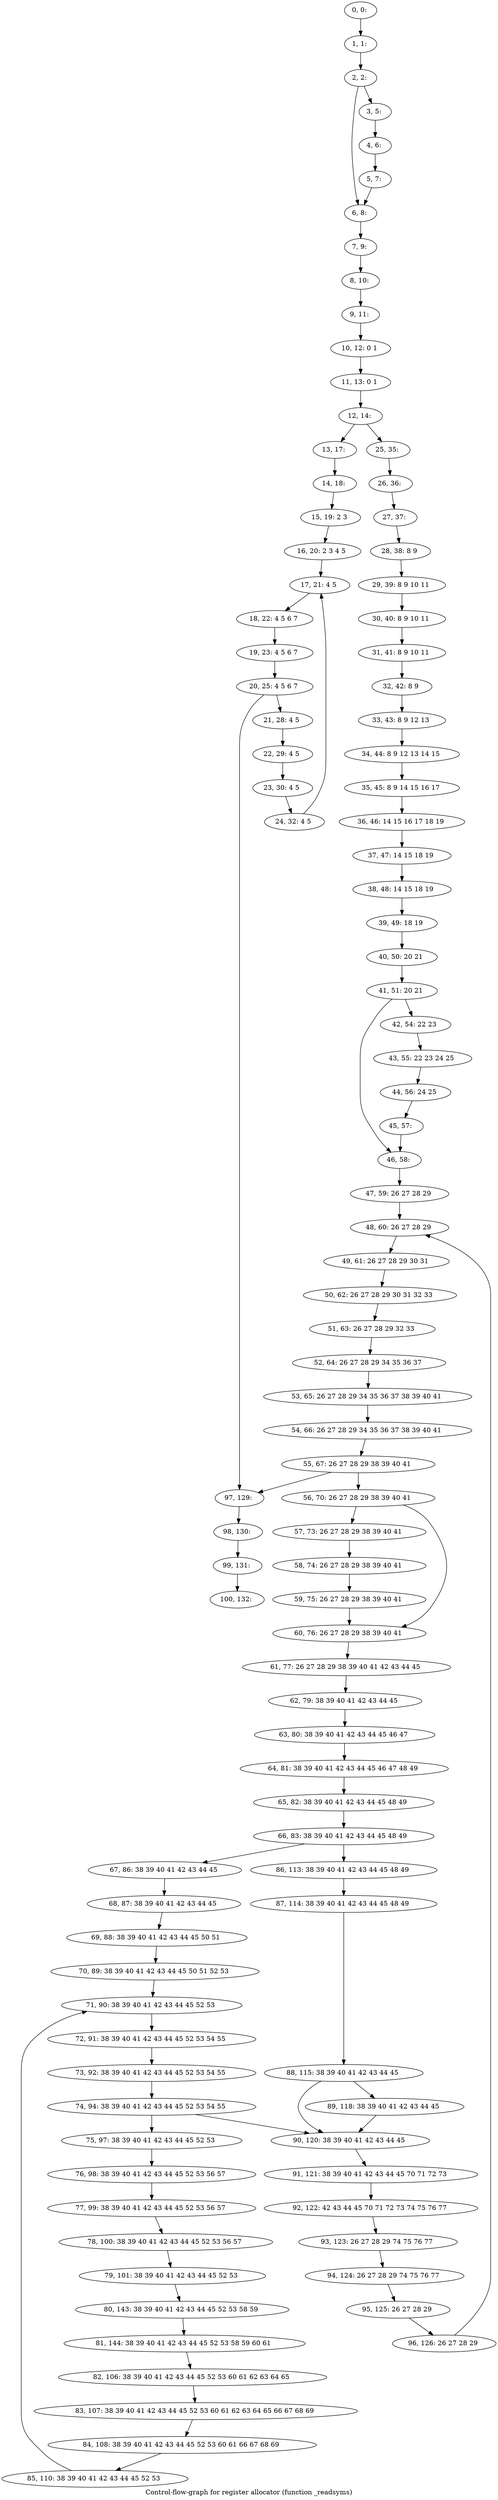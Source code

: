 digraph G {
graph [label="Control-flow-graph for register allocator (function _readsyms)"]
0[label="0, 0: "];
1[label="1, 1: "];
2[label="2, 2: "];
3[label="3, 5: "];
4[label="4, 6: "];
5[label="5, 7: "];
6[label="6, 8: "];
7[label="7, 9: "];
8[label="8, 10: "];
9[label="9, 11: "];
10[label="10, 12: 0 1 "];
11[label="11, 13: 0 1 "];
12[label="12, 14: "];
13[label="13, 17: "];
14[label="14, 18: "];
15[label="15, 19: 2 3 "];
16[label="16, 20: 2 3 4 5 "];
17[label="17, 21: 4 5 "];
18[label="18, 22: 4 5 6 7 "];
19[label="19, 23: 4 5 6 7 "];
20[label="20, 25: 4 5 6 7 "];
21[label="21, 28: 4 5 "];
22[label="22, 29: 4 5 "];
23[label="23, 30: 4 5 "];
24[label="24, 32: 4 5 "];
25[label="25, 35: "];
26[label="26, 36: "];
27[label="27, 37: "];
28[label="28, 38: 8 9 "];
29[label="29, 39: 8 9 10 11 "];
30[label="30, 40: 8 9 10 11 "];
31[label="31, 41: 8 9 10 11 "];
32[label="32, 42: 8 9 "];
33[label="33, 43: 8 9 12 13 "];
34[label="34, 44: 8 9 12 13 14 15 "];
35[label="35, 45: 8 9 14 15 16 17 "];
36[label="36, 46: 14 15 16 17 18 19 "];
37[label="37, 47: 14 15 18 19 "];
38[label="38, 48: 14 15 18 19 "];
39[label="39, 49: 18 19 "];
40[label="40, 50: 20 21 "];
41[label="41, 51: 20 21 "];
42[label="42, 54: 22 23 "];
43[label="43, 55: 22 23 24 25 "];
44[label="44, 56: 24 25 "];
45[label="45, 57: "];
46[label="46, 58: "];
47[label="47, 59: 26 27 28 29 "];
48[label="48, 60: 26 27 28 29 "];
49[label="49, 61: 26 27 28 29 30 31 "];
50[label="50, 62: 26 27 28 29 30 31 32 33 "];
51[label="51, 63: 26 27 28 29 32 33 "];
52[label="52, 64: 26 27 28 29 34 35 36 37 "];
53[label="53, 65: 26 27 28 29 34 35 36 37 38 39 40 41 "];
54[label="54, 66: 26 27 28 29 34 35 36 37 38 39 40 41 "];
55[label="55, 67: 26 27 28 29 38 39 40 41 "];
56[label="56, 70: 26 27 28 29 38 39 40 41 "];
57[label="57, 73: 26 27 28 29 38 39 40 41 "];
58[label="58, 74: 26 27 28 29 38 39 40 41 "];
59[label="59, 75: 26 27 28 29 38 39 40 41 "];
60[label="60, 76: 26 27 28 29 38 39 40 41 "];
61[label="61, 77: 26 27 28 29 38 39 40 41 42 43 44 45 "];
62[label="62, 79: 38 39 40 41 42 43 44 45 "];
63[label="63, 80: 38 39 40 41 42 43 44 45 46 47 "];
64[label="64, 81: 38 39 40 41 42 43 44 45 46 47 48 49 "];
65[label="65, 82: 38 39 40 41 42 43 44 45 48 49 "];
66[label="66, 83: 38 39 40 41 42 43 44 45 48 49 "];
67[label="67, 86: 38 39 40 41 42 43 44 45 "];
68[label="68, 87: 38 39 40 41 42 43 44 45 "];
69[label="69, 88: 38 39 40 41 42 43 44 45 50 51 "];
70[label="70, 89: 38 39 40 41 42 43 44 45 50 51 52 53 "];
71[label="71, 90: 38 39 40 41 42 43 44 45 52 53 "];
72[label="72, 91: 38 39 40 41 42 43 44 45 52 53 54 55 "];
73[label="73, 92: 38 39 40 41 42 43 44 45 52 53 54 55 "];
74[label="74, 94: 38 39 40 41 42 43 44 45 52 53 54 55 "];
75[label="75, 97: 38 39 40 41 42 43 44 45 52 53 "];
76[label="76, 98: 38 39 40 41 42 43 44 45 52 53 56 57 "];
77[label="77, 99: 38 39 40 41 42 43 44 45 52 53 56 57 "];
78[label="78, 100: 38 39 40 41 42 43 44 45 52 53 56 57 "];
79[label="79, 101: 38 39 40 41 42 43 44 45 52 53 "];
80[label="80, 143: 38 39 40 41 42 43 44 45 52 53 58 59 "];
81[label="81, 144: 38 39 40 41 42 43 44 45 52 53 58 59 60 61 "];
82[label="82, 106: 38 39 40 41 42 43 44 45 52 53 60 61 62 63 64 65 "];
83[label="83, 107: 38 39 40 41 42 43 44 45 52 53 60 61 62 63 64 65 66 67 68 69 "];
84[label="84, 108: 38 39 40 41 42 43 44 45 52 53 60 61 66 67 68 69 "];
85[label="85, 110: 38 39 40 41 42 43 44 45 52 53 "];
86[label="86, 113: 38 39 40 41 42 43 44 45 48 49 "];
87[label="87, 114: 38 39 40 41 42 43 44 45 48 49 "];
88[label="88, 115: 38 39 40 41 42 43 44 45 "];
89[label="89, 118: 38 39 40 41 42 43 44 45 "];
90[label="90, 120: 38 39 40 41 42 43 44 45 "];
91[label="91, 121: 38 39 40 41 42 43 44 45 70 71 72 73 "];
92[label="92, 122: 42 43 44 45 70 71 72 73 74 75 76 77 "];
93[label="93, 123: 26 27 28 29 74 75 76 77 "];
94[label="94, 124: 26 27 28 29 74 75 76 77 "];
95[label="95, 125: 26 27 28 29 "];
96[label="96, 126: 26 27 28 29 "];
97[label="97, 129: "];
98[label="98, 130: "];
99[label="99, 131: "];
100[label="100, 132: "];
0->1 ;
1->2 ;
2->3 ;
2->6 ;
3->4 ;
4->5 ;
5->6 ;
6->7 ;
7->8 ;
8->9 ;
9->10 ;
10->11 ;
11->12 ;
12->13 ;
12->25 ;
13->14 ;
14->15 ;
15->16 ;
16->17 ;
17->18 ;
18->19 ;
19->20 ;
20->21 ;
20->97 ;
21->22 ;
22->23 ;
23->24 ;
24->17 ;
25->26 ;
26->27 ;
27->28 ;
28->29 ;
29->30 ;
30->31 ;
31->32 ;
32->33 ;
33->34 ;
34->35 ;
35->36 ;
36->37 ;
37->38 ;
38->39 ;
39->40 ;
40->41 ;
41->42 ;
41->46 ;
42->43 ;
43->44 ;
44->45 ;
45->46 ;
46->47 ;
47->48 ;
48->49 ;
49->50 ;
50->51 ;
51->52 ;
52->53 ;
53->54 ;
54->55 ;
55->56 ;
55->97 ;
56->57 ;
56->60 ;
57->58 ;
58->59 ;
59->60 ;
60->61 ;
61->62 ;
62->63 ;
63->64 ;
64->65 ;
65->66 ;
66->67 ;
66->86 ;
67->68 ;
68->69 ;
69->70 ;
70->71 ;
71->72 ;
72->73 ;
73->74 ;
74->75 ;
74->90 ;
75->76 ;
76->77 ;
77->78 ;
78->79 ;
79->80 ;
80->81 ;
81->82 ;
82->83 ;
83->84 ;
84->85 ;
85->71 ;
86->87 ;
87->88 ;
88->89 ;
88->90 ;
89->90 ;
90->91 ;
91->92 ;
92->93 ;
93->94 ;
94->95 ;
95->96 ;
96->48 ;
97->98 ;
98->99 ;
99->100 ;
}
